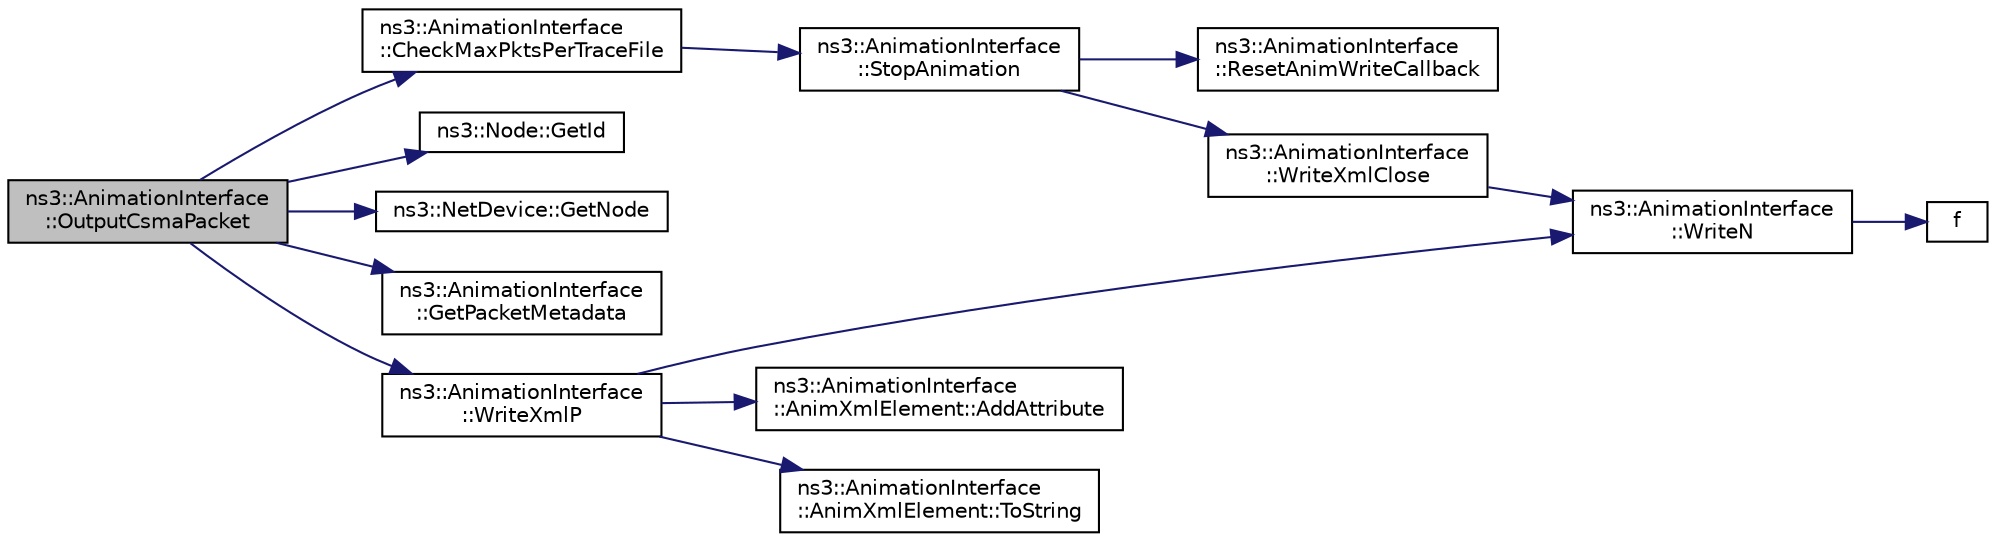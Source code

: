 digraph "ns3::AnimationInterface::OutputCsmaPacket"
{
 // LATEX_PDF_SIZE
  edge [fontname="Helvetica",fontsize="10",labelfontname="Helvetica",labelfontsize="10"];
  node [fontname="Helvetica",fontsize="10",shape=record];
  rankdir="LR";
  Node1 [label="ns3::AnimationInterface\l::OutputCsmaPacket",height=0.2,width=0.4,color="black", fillcolor="grey75", style="filled", fontcolor="black",tooltip="Output CSMA packet function."];
  Node1 -> Node2 [color="midnightblue",fontsize="10",style="solid",fontname="Helvetica"];
  Node2 [label="ns3::AnimationInterface\l::CheckMaxPktsPerTraceFile",height=0.2,width=0.4,color="black", fillcolor="white", style="filled",URL="$classns3_1_1_animation_interface.html#a99838e0ce8e0f7d8c81b44e6e4efdab0",tooltip="Check maximum packets per trace file function."];
  Node2 -> Node3 [color="midnightblue",fontsize="10",style="solid",fontname="Helvetica"];
  Node3 [label="ns3::AnimationInterface\l::StopAnimation",height=0.2,width=0.4,color="black", fillcolor="white", style="filled",URL="$classns3_1_1_animation_interface.html#a7c668b43b1e7ed6763a587af51995b1b",tooltip="Stop animation function."];
  Node3 -> Node4 [color="midnightblue",fontsize="10",style="solid",fontname="Helvetica"];
  Node4 [label="ns3::AnimationInterface\l::ResetAnimWriteCallback",height=0.2,width=0.4,color="black", fillcolor="white", style="filled",URL="$classns3_1_1_animation_interface.html#aa8b2a29ca7065ed85455f5ee04a83460",tooltip="Reset the write callback function."];
  Node3 -> Node5 [color="midnightblue",fontsize="10",style="solid",fontname="Helvetica"];
  Node5 [label="ns3::AnimationInterface\l::WriteXmlClose",height=0.2,width=0.4,color="black", fillcolor="white", style="filled",URL="$classns3_1_1_animation_interface.html#a98e7178a68a9d19f62eaf118b48cf545",tooltip="Write XML close function."];
  Node5 -> Node6 [color="midnightblue",fontsize="10",style="solid",fontname="Helvetica"];
  Node6 [label="ns3::AnimationInterface\l::WriteN",height=0.2,width=0.4,color="black", fillcolor="white", style="filled",URL="$classns3_1_1_animation_interface.html#a4cdd131c35733674773098d094f30066",tooltip="WriteN function."];
  Node6 -> Node7 [color="midnightblue",fontsize="10",style="solid",fontname="Helvetica"];
  Node7 [label="f",height=0.2,width=0.4,color="black", fillcolor="white", style="filled",URL="$80211b_8c.html#ae7ffc1a8f84fa47a0812b2f2b9627132",tooltip=" "];
  Node1 -> Node8 [color="midnightblue",fontsize="10",style="solid",fontname="Helvetica"];
  Node8 [label="ns3::Node::GetId",height=0.2,width=0.4,color="black", fillcolor="white", style="filled",URL="$classns3_1_1_node.html#a2ed8663077afcb8db519296b0ada6355",tooltip=" "];
  Node1 -> Node9 [color="midnightblue",fontsize="10",style="solid",fontname="Helvetica"];
  Node9 [label="ns3::NetDevice::GetNode",height=0.2,width=0.4,color="black", fillcolor="white", style="filled",URL="$classns3_1_1_net_device.html#a098b6cc4339ac00c62e75cfa48c8aeac",tooltip=" "];
  Node1 -> Node10 [color="midnightblue",fontsize="10",style="solid",fontname="Helvetica"];
  Node10 [label="ns3::AnimationInterface\l::GetPacketMetadata",height=0.2,width=0.4,color="black", fillcolor="white", style="filled",URL="$classns3_1_1_animation_interface.html#ae117b346d05f0f13728f68ecb1050b0b",tooltip="Get packet metadata function."];
  Node1 -> Node11 [color="midnightblue",fontsize="10",style="solid",fontname="Helvetica"];
  Node11 [label="ns3::AnimationInterface\l::WriteXmlP",height=0.2,width=0.4,color="black", fillcolor="white", style="filled",URL="$classns3_1_1_animation_interface.html#aa44bd8e76ff1ff7b0d3ac9e5add0a61d",tooltip="Write XMLP function."];
  Node11 -> Node12 [color="midnightblue",fontsize="10",style="solid",fontname="Helvetica"];
  Node12 [label="ns3::AnimationInterface\l::AnimXmlElement::AddAttribute",height=0.2,width=0.4,color="black", fillcolor="white", style="filled",URL="$classns3_1_1_animation_interface_1_1_anim_xml_element.html#af2674ecb42b9384b8bc7e708a3724f5e",tooltip="Add attribute function."];
  Node11 -> Node13 [color="midnightblue",fontsize="10",style="solid",fontname="Helvetica"];
  Node13 [label="ns3::AnimationInterface\l::AnimXmlElement::ToString",height=0.2,width=0.4,color="black", fillcolor="white", style="filled",URL="$classns3_1_1_animation_interface_1_1_anim_xml_element.html#ab97cfaafbbd28bfbdfb82b2ce101740b",tooltip="Get text for the element function."];
  Node11 -> Node6 [color="midnightblue",fontsize="10",style="solid",fontname="Helvetica"];
}
